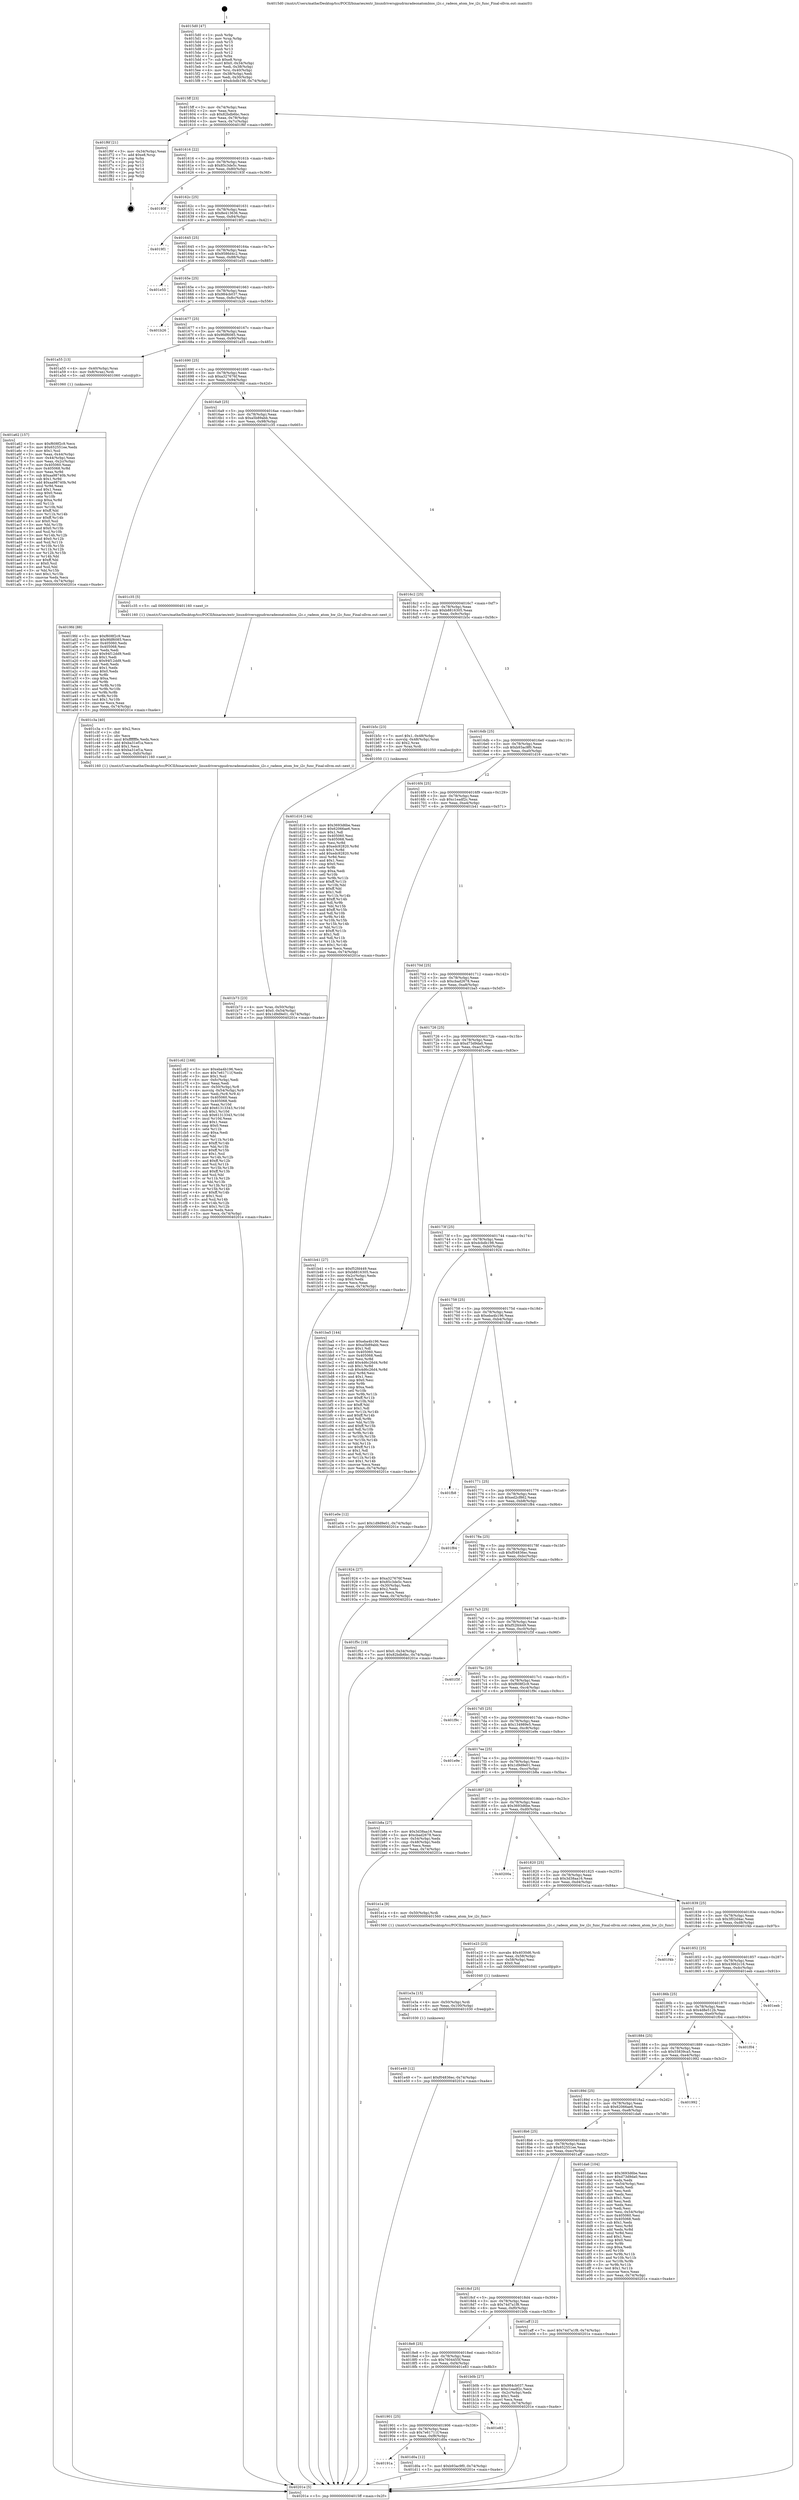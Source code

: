 digraph "0x4015d0" {
  label = "0x4015d0 (/mnt/c/Users/mathe/Desktop/tcc/POCII/binaries/extr_linuxdriversgpudrmradeonatombios_i2c.c_radeon_atom_hw_i2c_func_Final-ollvm.out::main(0))"
  labelloc = "t"
  node[shape=record]

  Entry [label="",width=0.3,height=0.3,shape=circle,fillcolor=black,style=filled]
  "0x4015ff" [label="{
     0x4015ff [23]\l
     | [instrs]\l
     &nbsp;&nbsp;0x4015ff \<+3\>: mov -0x74(%rbp),%eax\l
     &nbsp;&nbsp;0x401602 \<+2\>: mov %eax,%ecx\l
     &nbsp;&nbsp;0x401604 \<+6\>: sub $0x82bdb6bc,%ecx\l
     &nbsp;&nbsp;0x40160a \<+3\>: mov %eax,-0x78(%rbp)\l
     &nbsp;&nbsp;0x40160d \<+3\>: mov %ecx,-0x7c(%rbp)\l
     &nbsp;&nbsp;0x401610 \<+6\>: je 0000000000401f6f \<main+0x99f\>\l
  }"]
  "0x401f6f" [label="{
     0x401f6f [21]\l
     | [instrs]\l
     &nbsp;&nbsp;0x401f6f \<+3\>: mov -0x34(%rbp),%eax\l
     &nbsp;&nbsp;0x401f72 \<+7\>: add $0xe8,%rsp\l
     &nbsp;&nbsp;0x401f79 \<+1\>: pop %rbx\l
     &nbsp;&nbsp;0x401f7a \<+2\>: pop %r12\l
     &nbsp;&nbsp;0x401f7c \<+2\>: pop %r13\l
     &nbsp;&nbsp;0x401f7e \<+2\>: pop %r14\l
     &nbsp;&nbsp;0x401f80 \<+2\>: pop %r15\l
     &nbsp;&nbsp;0x401f82 \<+1\>: pop %rbp\l
     &nbsp;&nbsp;0x401f83 \<+1\>: ret\l
  }"]
  "0x401616" [label="{
     0x401616 [22]\l
     | [instrs]\l
     &nbsp;&nbsp;0x401616 \<+5\>: jmp 000000000040161b \<main+0x4b\>\l
     &nbsp;&nbsp;0x40161b \<+3\>: mov -0x78(%rbp),%eax\l
     &nbsp;&nbsp;0x40161e \<+5\>: sub $0x85c3de5c,%eax\l
     &nbsp;&nbsp;0x401623 \<+3\>: mov %eax,-0x80(%rbp)\l
     &nbsp;&nbsp;0x401626 \<+6\>: je 000000000040193f \<main+0x36f\>\l
  }"]
  Exit [label="",width=0.3,height=0.3,shape=circle,fillcolor=black,style=filled,peripheries=2]
  "0x40193f" [label="{
     0x40193f\l
  }", style=dashed]
  "0x40162c" [label="{
     0x40162c [25]\l
     | [instrs]\l
     &nbsp;&nbsp;0x40162c \<+5\>: jmp 0000000000401631 \<main+0x61\>\l
     &nbsp;&nbsp;0x401631 \<+3\>: mov -0x78(%rbp),%eax\l
     &nbsp;&nbsp;0x401634 \<+5\>: sub $0x8e413636,%eax\l
     &nbsp;&nbsp;0x401639 \<+6\>: mov %eax,-0x84(%rbp)\l
     &nbsp;&nbsp;0x40163f \<+6\>: je 00000000004019f1 \<main+0x421\>\l
  }"]
  "0x401e49" [label="{
     0x401e49 [12]\l
     | [instrs]\l
     &nbsp;&nbsp;0x401e49 \<+7\>: movl $0xf04836ec,-0x74(%rbp)\l
     &nbsp;&nbsp;0x401e50 \<+5\>: jmp 000000000040201e \<main+0xa4e\>\l
  }"]
  "0x4019f1" [label="{
     0x4019f1\l
  }", style=dashed]
  "0x401645" [label="{
     0x401645 [25]\l
     | [instrs]\l
     &nbsp;&nbsp;0x401645 \<+5\>: jmp 000000000040164a \<main+0x7a\>\l
     &nbsp;&nbsp;0x40164a \<+3\>: mov -0x78(%rbp),%eax\l
     &nbsp;&nbsp;0x40164d \<+5\>: sub $0x9586d4c2,%eax\l
     &nbsp;&nbsp;0x401652 \<+6\>: mov %eax,-0x88(%rbp)\l
     &nbsp;&nbsp;0x401658 \<+6\>: je 0000000000401e55 \<main+0x885\>\l
  }"]
  "0x401e3a" [label="{
     0x401e3a [15]\l
     | [instrs]\l
     &nbsp;&nbsp;0x401e3a \<+4\>: mov -0x50(%rbp),%rdi\l
     &nbsp;&nbsp;0x401e3e \<+6\>: mov %eax,-0x100(%rbp)\l
     &nbsp;&nbsp;0x401e44 \<+5\>: call 0000000000401030 \<free@plt\>\l
     | [calls]\l
     &nbsp;&nbsp;0x401030 \{1\} (unknown)\l
  }"]
  "0x401e55" [label="{
     0x401e55\l
  }", style=dashed]
  "0x40165e" [label="{
     0x40165e [25]\l
     | [instrs]\l
     &nbsp;&nbsp;0x40165e \<+5\>: jmp 0000000000401663 \<main+0x93\>\l
     &nbsp;&nbsp;0x401663 \<+3\>: mov -0x78(%rbp),%eax\l
     &nbsp;&nbsp;0x401666 \<+5\>: sub $0x984cb037,%eax\l
     &nbsp;&nbsp;0x40166b \<+6\>: mov %eax,-0x8c(%rbp)\l
     &nbsp;&nbsp;0x401671 \<+6\>: je 0000000000401b26 \<main+0x556\>\l
  }"]
  "0x401e23" [label="{
     0x401e23 [23]\l
     | [instrs]\l
     &nbsp;&nbsp;0x401e23 \<+10\>: movabs $0x4030d6,%rdi\l
     &nbsp;&nbsp;0x401e2d \<+3\>: mov %eax,-0x58(%rbp)\l
     &nbsp;&nbsp;0x401e30 \<+3\>: mov -0x58(%rbp),%esi\l
     &nbsp;&nbsp;0x401e33 \<+2\>: mov $0x0,%al\l
     &nbsp;&nbsp;0x401e35 \<+5\>: call 0000000000401040 \<printf@plt\>\l
     | [calls]\l
     &nbsp;&nbsp;0x401040 \{1\} (unknown)\l
  }"]
  "0x401b26" [label="{
     0x401b26\l
  }", style=dashed]
  "0x401677" [label="{
     0x401677 [25]\l
     | [instrs]\l
     &nbsp;&nbsp;0x401677 \<+5\>: jmp 000000000040167c \<main+0xac\>\l
     &nbsp;&nbsp;0x40167c \<+3\>: mov -0x78(%rbp),%eax\l
     &nbsp;&nbsp;0x40167f \<+5\>: sub $0x9fdf6085,%eax\l
     &nbsp;&nbsp;0x401684 \<+6\>: mov %eax,-0x90(%rbp)\l
     &nbsp;&nbsp;0x40168a \<+6\>: je 0000000000401a55 \<main+0x485\>\l
  }"]
  "0x40191a" [label="{
     0x40191a\l
  }", style=dashed]
  "0x401a55" [label="{
     0x401a55 [13]\l
     | [instrs]\l
     &nbsp;&nbsp;0x401a55 \<+4\>: mov -0x40(%rbp),%rax\l
     &nbsp;&nbsp;0x401a59 \<+4\>: mov 0x8(%rax),%rdi\l
     &nbsp;&nbsp;0x401a5d \<+5\>: call 0000000000401060 \<atoi@plt\>\l
     | [calls]\l
     &nbsp;&nbsp;0x401060 \{1\} (unknown)\l
  }"]
  "0x401690" [label="{
     0x401690 [25]\l
     | [instrs]\l
     &nbsp;&nbsp;0x401690 \<+5\>: jmp 0000000000401695 \<main+0xc5\>\l
     &nbsp;&nbsp;0x401695 \<+3\>: mov -0x78(%rbp),%eax\l
     &nbsp;&nbsp;0x401698 \<+5\>: sub $0xa327676f,%eax\l
     &nbsp;&nbsp;0x40169d \<+6\>: mov %eax,-0x94(%rbp)\l
     &nbsp;&nbsp;0x4016a3 \<+6\>: je 00000000004019fd \<main+0x42d\>\l
  }"]
  "0x401d0a" [label="{
     0x401d0a [12]\l
     | [instrs]\l
     &nbsp;&nbsp;0x401d0a \<+7\>: movl $0xb93ac9f0,-0x74(%rbp)\l
     &nbsp;&nbsp;0x401d11 \<+5\>: jmp 000000000040201e \<main+0xa4e\>\l
  }"]
  "0x4019fd" [label="{
     0x4019fd [88]\l
     | [instrs]\l
     &nbsp;&nbsp;0x4019fd \<+5\>: mov $0xf608f2c9,%eax\l
     &nbsp;&nbsp;0x401a02 \<+5\>: mov $0x9fdf6085,%ecx\l
     &nbsp;&nbsp;0x401a07 \<+7\>: mov 0x405060,%edx\l
     &nbsp;&nbsp;0x401a0e \<+7\>: mov 0x405068,%esi\l
     &nbsp;&nbsp;0x401a15 \<+2\>: mov %edx,%edi\l
     &nbsp;&nbsp;0x401a17 \<+6\>: add $0x94f12dd9,%edi\l
     &nbsp;&nbsp;0x401a1d \<+3\>: sub $0x1,%edi\l
     &nbsp;&nbsp;0x401a20 \<+6\>: sub $0x94f12dd9,%edi\l
     &nbsp;&nbsp;0x401a26 \<+3\>: imul %edi,%edx\l
     &nbsp;&nbsp;0x401a29 \<+3\>: and $0x1,%edx\l
     &nbsp;&nbsp;0x401a2c \<+3\>: cmp $0x0,%edx\l
     &nbsp;&nbsp;0x401a2f \<+4\>: sete %r8b\l
     &nbsp;&nbsp;0x401a33 \<+3\>: cmp $0xa,%esi\l
     &nbsp;&nbsp;0x401a36 \<+4\>: setl %r9b\l
     &nbsp;&nbsp;0x401a3a \<+3\>: mov %r8b,%r10b\l
     &nbsp;&nbsp;0x401a3d \<+3\>: and %r9b,%r10b\l
     &nbsp;&nbsp;0x401a40 \<+3\>: xor %r9b,%r8b\l
     &nbsp;&nbsp;0x401a43 \<+3\>: or %r8b,%r10b\l
     &nbsp;&nbsp;0x401a46 \<+4\>: test $0x1,%r10b\l
     &nbsp;&nbsp;0x401a4a \<+3\>: cmovne %ecx,%eax\l
     &nbsp;&nbsp;0x401a4d \<+3\>: mov %eax,-0x74(%rbp)\l
     &nbsp;&nbsp;0x401a50 \<+5\>: jmp 000000000040201e \<main+0xa4e\>\l
  }"]
  "0x4016a9" [label="{
     0x4016a9 [25]\l
     | [instrs]\l
     &nbsp;&nbsp;0x4016a9 \<+5\>: jmp 00000000004016ae \<main+0xde\>\l
     &nbsp;&nbsp;0x4016ae \<+3\>: mov -0x78(%rbp),%eax\l
     &nbsp;&nbsp;0x4016b1 \<+5\>: sub $0xa5b89abb,%eax\l
     &nbsp;&nbsp;0x4016b6 \<+6\>: mov %eax,-0x98(%rbp)\l
     &nbsp;&nbsp;0x4016bc \<+6\>: je 0000000000401c35 \<main+0x665\>\l
  }"]
  "0x401901" [label="{
     0x401901 [25]\l
     | [instrs]\l
     &nbsp;&nbsp;0x401901 \<+5\>: jmp 0000000000401906 \<main+0x336\>\l
     &nbsp;&nbsp;0x401906 \<+3\>: mov -0x78(%rbp),%eax\l
     &nbsp;&nbsp;0x401909 \<+5\>: sub $0x7e61711f,%eax\l
     &nbsp;&nbsp;0x40190e \<+6\>: mov %eax,-0xf8(%rbp)\l
     &nbsp;&nbsp;0x401914 \<+6\>: je 0000000000401d0a \<main+0x73a\>\l
  }"]
  "0x401c35" [label="{
     0x401c35 [5]\l
     | [instrs]\l
     &nbsp;&nbsp;0x401c35 \<+5\>: call 0000000000401160 \<next_i\>\l
     | [calls]\l
     &nbsp;&nbsp;0x401160 \{1\} (/mnt/c/Users/mathe/Desktop/tcc/POCII/binaries/extr_linuxdriversgpudrmradeonatombios_i2c.c_radeon_atom_hw_i2c_func_Final-ollvm.out::next_i)\l
  }"]
  "0x4016c2" [label="{
     0x4016c2 [25]\l
     | [instrs]\l
     &nbsp;&nbsp;0x4016c2 \<+5\>: jmp 00000000004016c7 \<main+0xf7\>\l
     &nbsp;&nbsp;0x4016c7 \<+3\>: mov -0x78(%rbp),%eax\l
     &nbsp;&nbsp;0x4016ca \<+5\>: sub $0xb8816305,%eax\l
     &nbsp;&nbsp;0x4016cf \<+6\>: mov %eax,-0x9c(%rbp)\l
     &nbsp;&nbsp;0x4016d5 \<+6\>: je 0000000000401b5c \<main+0x58c\>\l
  }"]
  "0x401e83" [label="{
     0x401e83\l
  }", style=dashed]
  "0x401b5c" [label="{
     0x401b5c [23]\l
     | [instrs]\l
     &nbsp;&nbsp;0x401b5c \<+7\>: movl $0x1,-0x48(%rbp)\l
     &nbsp;&nbsp;0x401b63 \<+4\>: movslq -0x48(%rbp),%rax\l
     &nbsp;&nbsp;0x401b67 \<+4\>: shl $0x2,%rax\l
     &nbsp;&nbsp;0x401b6b \<+3\>: mov %rax,%rdi\l
     &nbsp;&nbsp;0x401b6e \<+5\>: call 0000000000401050 \<malloc@plt\>\l
     | [calls]\l
     &nbsp;&nbsp;0x401050 \{1\} (unknown)\l
  }"]
  "0x4016db" [label="{
     0x4016db [25]\l
     | [instrs]\l
     &nbsp;&nbsp;0x4016db \<+5\>: jmp 00000000004016e0 \<main+0x110\>\l
     &nbsp;&nbsp;0x4016e0 \<+3\>: mov -0x78(%rbp),%eax\l
     &nbsp;&nbsp;0x4016e3 \<+5\>: sub $0xb93ac9f0,%eax\l
     &nbsp;&nbsp;0x4016e8 \<+6\>: mov %eax,-0xa0(%rbp)\l
     &nbsp;&nbsp;0x4016ee \<+6\>: je 0000000000401d16 \<main+0x746\>\l
  }"]
  "0x401c62" [label="{
     0x401c62 [168]\l
     | [instrs]\l
     &nbsp;&nbsp;0x401c62 \<+5\>: mov $0xeba4b196,%ecx\l
     &nbsp;&nbsp;0x401c67 \<+5\>: mov $0x7e61711f,%edx\l
     &nbsp;&nbsp;0x401c6c \<+3\>: mov $0x1,%sil\l
     &nbsp;&nbsp;0x401c6f \<+6\>: mov -0xfc(%rbp),%edi\l
     &nbsp;&nbsp;0x401c75 \<+3\>: imul %eax,%edi\l
     &nbsp;&nbsp;0x401c78 \<+4\>: mov -0x50(%rbp),%r8\l
     &nbsp;&nbsp;0x401c7c \<+4\>: movslq -0x54(%rbp),%r9\l
     &nbsp;&nbsp;0x401c80 \<+4\>: mov %edi,(%r8,%r9,4)\l
     &nbsp;&nbsp;0x401c84 \<+7\>: mov 0x405060,%eax\l
     &nbsp;&nbsp;0x401c8b \<+7\>: mov 0x405068,%edi\l
     &nbsp;&nbsp;0x401c92 \<+3\>: mov %eax,%r10d\l
     &nbsp;&nbsp;0x401c95 \<+7\>: add $0x61313343,%r10d\l
     &nbsp;&nbsp;0x401c9c \<+4\>: sub $0x1,%r10d\l
     &nbsp;&nbsp;0x401ca0 \<+7\>: sub $0x61313343,%r10d\l
     &nbsp;&nbsp;0x401ca7 \<+4\>: imul %r10d,%eax\l
     &nbsp;&nbsp;0x401cab \<+3\>: and $0x1,%eax\l
     &nbsp;&nbsp;0x401cae \<+3\>: cmp $0x0,%eax\l
     &nbsp;&nbsp;0x401cb1 \<+4\>: sete %r11b\l
     &nbsp;&nbsp;0x401cb5 \<+3\>: cmp $0xa,%edi\l
     &nbsp;&nbsp;0x401cb8 \<+3\>: setl %bl\l
     &nbsp;&nbsp;0x401cbb \<+3\>: mov %r11b,%r14b\l
     &nbsp;&nbsp;0x401cbe \<+4\>: xor $0xff,%r14b\l
     &nbsp;&nbsp;0x401cc2 \<+3\>: mov %bl,%r15b\l
     &nbsp;&nbsp;0x401cc5 \<+4\>: xor $0xff,%r15b\l
     &nbsp;&nbsp;0x401cc9 \<+4\>: xor $0x1,%sil\l
     &nbsp;&nbsp;0x401ccd \<+3\>: mov %r14b,%r12b\l
     &nbsp;&nbsp;0x401cd0 \<+4\>: and $0xff,%r12b\l
     &nbsp;&nbsp;0x401cd4 \<+3\>: and %sil,%r11b\l
     &nbsp;&nbsp;0x401cd7 \<+3\>: mov %r15b,%r13b\l
     &nbsp;&nbsp;0x401cda \<+4\>: and $0xff,%r13b\l
     &nbsp;&nbsp;0x401cde \<+3\>: and %sil,%bl\l
     &nbsp;&nbsp;0x401ce1 \<+3\>: or %r11b,%r12b\l
     &nbsp;&nbsp;0x401ce4 \<+3\>: or %bl,%r13b\l
     &nbsp;&nbsp;0x401ce7 \<+3\>: xor %r13b,%r12b\l
     &nbsp;&nbsp;0x401cea \<+3\>: or %r15b,%r14b\l
     &nbsp;&nbsp;0x401ced \<+4\>: xor $0xff,%r14b\l
     &nbsp;&nbsp;0x401cf1 \<+4\>: or $0x1,%sil\l
     &nbsp;&nbsp;0x401cf5 \<+3\>: and %sil,%r14b\l
     &nbsp;&nbsp;0x401cf8 \<+3\>: or %r14b,%r12b\l
     &nbsp;&nbsp;0x401cfb \<+4\>: test $0x1,%r12b\l
     &nbsp;&nbsp;0x401cff \<+3\>: cmovne %edx,%ecx\l
     &nbsp;&nbsp;0x401d02 \<+3\>: mov %ecx,-0x74(%rbp)\l
     &nbsp;&nbsp;0x401d05 \<+5\>: jmp 000000000040201e \<main+0xa4e\>\l
  }"]
  "0x401d16" [label="{
     0x401d16 [144]\l
     | [instrs]\l
     &nbsp;&nbsp;0x401d16 \<+5\>: mov $0x3693d6be,%eax\l
     &nbsp;&nbsp;0x401d1b \<+5\>: mov $0x62066ae6,%ecx\l
     &nbsp;&nbsp;0x401d20 \<+2\>: mov $0x1,%dl\l
     &nbsp;&nbsp;0x401d22 \<+7\>: mov 0x405060,%esi\l
     &nbsp;&nbsp;0x401d29 \<+7\>: mov 0x405068,%edi\l
     &nbsp;&nbsp;0x401d30 \<+3\>: mov %esi,%r8d\l
     &nbsp;&nbsp;0x401d33 \<+7\>: sub $0xedc92820,%r8d\l
     &nbsp;&nbsp;0x401d3a \<+4\>: sub $0x1,%r8d\l
     &nbsp;&nbsp;0x401d3e \<+7\>: add $0xedc92820,%r8d\l
     &nbsp;&nbsp;0x401d45 \<+4\>: imul %r8d,%esi\l
     &nbsp;&nbsp;0x401d49 \<+3\>: and $0x1,%esi\l
     &nbsp;&nbsp;0x401d4c \<+3\>: cmp $0x0,%esi\l
     &nbsp;&nbsp;0x401d4f \<+4\>: sete %r9b\l
     &nbsp;&nbsp;0x401d53 \<+3\>: cmp $0xa,%edi\l
     &nbsp;&nbsp;0x401d56 \<+4\>: setl %r10b\l
     &nbsp;&nbsp;0x401d5a \<+3\>: mov %r9b,%r11b\l
     &nbsp;&nbsp;0x401d5d \<+4\>: xor $0xff,%r11b\l
     &nbsp;&nbsp;0x401d61 \<+3\>: mov %r10b,%bl\l
     &nbsp;&nbsp;0x401d64 \<+3\>: xor $0xff,%bl\l
     &nbsp;&nbsp;0x401d67 \<+3\>: xor $0x1,%dl\l
     &nbsp;&nbsp;0x401d6a \<+3\>: mov %r11b,%r14b\l
     &nbsp;&nbsp;0x401d6d \<+4\>: and $0xff,%r14b\l
     &nbsp;&nbsp;0x401d71 \<+3\>: and %dl,%r9b\l
     &nbsp;&nbsp;0x401d74 \<+3\>: mov %bl,%r15b\l
     &nbsp;&nbsp;0x401d77 \<+4\>: and $0xff,%r15b\l
     &nbsp;&nbsp;0x401d7b \<+3\>: and %dl,%r10b\l
     &nbsp;&nbsp;0x401d7e \<+3\>: or %r9b,%r14b\l
     &nbsp;&nbsp;0x401d81 \<+3\>: or %r10b,%r15b\l
     &nbsp;&nbsp;0x401d84 \<+3\>: xor %r15b,%r14b\l
     &nbsp;&nbsp;0x401d87 \<+3\>: or %bl,%r11b\l
     &nbsp;&nbsp;0x401d8a \<+4\>: xor $0xff,%r11b\l
     &nbsp;&nbsp;0x401d8e \<+3\>: or $0x1,%dl\l
     &nbsp;&nbsp;0x401d91 \<+3\>: and %dl,%r11b\l
     &nbsp;&nbsp;0x401d94 \<+3\>: or %r11b,%r14b\l
     &nbsp;&nbsp;0x401d97 \<+4\>: test $0x1,%r14b\l
     &nbsp;&nbsp;0x401d9b \<+3\>: cmovne %ecx,%eax\l
     &nbsp;&nbsp;0x401d9e \<+3\>: mov %eax,-0x74(%rbp)\l
     &nbsp;&nbsp;0x401da1 \<+5\>: jmp 000000000040201e \<main+0xa4e\>\l
  }"]
  "0x4016f4" [label="{
     0x4016f4 [25]\l
     | [instrs]\l
     &nbsp;&nbsp;0x4016f4 \<+5\>: jmp 00000000004016f9 \<main+0x129\>\l
     &nbsp;&nbsp;0x4016f9 \<+3\>: mov -0x78(%rbp),%eax\l
     &nbsp;&nbsp;0x4016fc \<+5\>: sub $0xc1eadf2c,%eax\l
     &nbsp;&nbsp;0x401701 \<+6\>: mov %eax,-0xa4(%rbp)\l
     &nbsp;&nbsp;0x401707 \<+6\>: je 0000000000401b41 \<main+0x571\>\l
  }"]
  "0x401c3a" [label="{
     0x401c3a [40]\l
     | [instrs]\l
     &nbsp;&nbsp;0x401c3a \<+5\>: mov $0x2,%ecx\l
     &nbsp;&nbsp;0x401c3f \<+1\>: cltd\l
     &nbsp;&nbsp;0x401c40 \<+2\>: idiv %ecx\l
     &nbsp;&nbsp;0x401c42 \<+6\>: imul $0xfffffffe,%edx,%ecx\l
     &nbsp;&nbsp;0x401c48 \<+6\>: add $0xba31ef1a,%ecx\l
     &nbsp;&nbsp;0x401c4e \<+3\>: add $0x1,%ecx\l
     &nbsp;&nbsp;0x401c51 \<+6\>: sub $0xba31ef1a,%ecx\l
     &nbsp;&nbsp;0x401c57 \<+6\>: mov %ecx,-0xfc(%rbp)\l
     &nbsp;&nbsp;0x401c5d \<+5\>: call 0000000000401160 \<next_i\>\l
     | [calls]\l
     &nbsp;&nbsp;0x401160 \{1\} (/mnt/c/Users/mathe/Desktop/tcc/POCII/binaries/extr_linuxdriversgpudrmradeonatombios_i2c.c_radeon_atom_hw_i2c_func_Final-ollvm.out::next_i)\l
  }"]
  "0x401b41" [label="{
     0x401b41 [27]\l
     | [instrs]\l
     &nbsp;&nbsp;0x401b41 \<+5\>: mov $0xf52fd449,%eax\l
     &nbsp;&nbsp;0x401b46 \<+5\>: mov $0xb8816305,%ecx\l
     &nbsp;&nbsp;0x401b4b \<+3\>: mov -0x2c(%rbp),%edx\l
     &nbsp;&nbsp;0x401b4e \<+3\>: cmp $0x0,%edx\l
     &nbsp;&nbsp;0x401b51 \<+3\>: cmove %ecx,%eax\l
     &nbsp;&nbsp;0x401b54 \<+3\>: mov %eax,-0x74(%rbp)\l
     &nbsp;&nbsp;0x401b57 \<+5\>: jmp 000000000040201e \<main+0xa4e\>\l
  }"]
  "0x40170d" [label="{
     0x40170d [25]\l
     | [instrs]\l
     &nbsp;&nbsp;0x40170d \<+5\>: jmp 0000000000401712 \<main+0x142\>\l
     &nbsp;&nbsp;0x401712 \<+3\>: mov -0x78(%rbp),%eax\l
     &nbsp;&nbsp;0x401715 \<+5\>: sub $0xcbad2678,%eax\l
     &nbsp;&nbsp;0x40171a \<+6\>: mov %eax,-0xa8(%rbp)\l
     &nbsp;&nbsp;0x401720 \<+6\>: je 0000000000401ba5 \<main+0x5d5\>\l
  }"]
  "0x401b73" [label="{
     0x401b73 [23]\l
     | [instrs]\l
     &nbsp;&nbsp;0x401b73 \<+4\>: mov %rax,-0x50(%rbp)\l
     &nbsp;&nbsp;0x401b77 \<+7\>: movl $0x0,-0x54(%rbp)\l
     &nbsp;&nbsp;0x401b7e \<+7\>: movl $0x1d9d9e01,-0x74(%rbp)\l
     &nbsp;&nbsp;0x401b85 \<+5\>: jmp 000000000040201e \<main+0xa4e\>\l
  }"]
  "0x401ba5" [label="{
     0x401ba5 [144]\l
     | [instrs]\l
     &nbsp;&nbsp;0x401ba5 \<+5\>: mov $0xeba4b196,%eax\l
     &nbsp;&nbsp;0x401baa \<+5\>: mov $0xa5b89abb,%ecx\l
     &nbsp;&nbsp;0x401baf \<+2\>: mov $0x1,%dl\l
     &nbsp;&nbsp;0x401bb1 \<+7\>: mov 0x405060,%esi\l
     &nbsp;&nbsp;0x401bb8 \<+7\>: mov 0x405068,%edi\l
     &nbsp;&nbsp;0x401bbf \<+3\>: mov %esi,%r8d\l
     &nbsp;&nbsp;0x401bc2 \<+7\>: add $0x4d6c26d4,%r8d\l
     &nbsp;&nbsp;0x401bc9 \<+4\>: sub $0x1,%r8d\l
     &nbsp;&nbsp;0x401bcd \<+7\>: sub $0x4d6c26d4,%r8d\l
     &nbsp;&nbsp;0x401bd4 \<+4\>: imul %r8d,%esi\l
     &nbsp;&nbsp;0x401bd8 \<+3\>: and $0x1,%esi\l
     &nbsp;&nbsp;0x401bdb \<+3\>: cmp $0x0,%esi\l
     &nbsp;&nbsp;0x401bde \<+4\>: sete %r9b\l
     &nbsp;&nbsp;0x401be2 \<+3\>: cmp $0xa,%edi\l
     &nbsp;&nbsp;0x401be5 \<+4\>: setl %r10b\l
     &nbsp;&nbsp;0x401be9 \<+3\>: mov %r9b,%r11b\l
     &nbsp;&nbsp;0x401bec \<+4\>: xor $0xff,%r11b\l
     &nbsp;&nbsp;0x401bf0 \<+3\>: mov %r10b,%bl\l
     &nbsp;&nbsp;0x401bf3 \<+3\>: xor $0xff,%bl\l
     &nbsp;&nbsp;0x401bf6 \<+3\>: xor $0x1,%dl\l
     &nbsp;&nbsp;0x401bf9 \<+3\>: mov %r11b,%r14b\l
     &nbsp;&nbsp;0x401bfc \<+4\>: and $0xff,%r14b\l
     &nbsp;&nbsp;0x401c00 \<+3\>: and %dl,%r9b\l
     &nbsp;&nbsp;0x401c03 \<+3\>: mov %bl,%r15b\l
     &nbsp;&nbsp;0x401c06 \<+4\>: and $0xff,%r15b\l
     &nbsp;&nbsp;0x401c0a \<+3\>: and %dl,%r10b\l
     &nbsp;&nbsp;0x401c0d \<+3\>: or %r9b,%r14b\l
     &nbsp;&nbsp;0x401c10 \<+3\>: or %r10b,%r15b\l
     &nbsp;&nbsp;0x401c13 \<+3\>: xor %r15b,%r14b\l
     &nbsp;&nbsp;0x401c16 \<+3\>: or %bl,%r11b\l
     &nbsp;&nbsp;0x401c19 \<+4\>: xor $0xff,%r11b\l
     &nbsp;&nbsp;0x401c1d \<+3\>: or $0x1,%dl\l
     &nbsp;&nbsp;0x401c20 \<+3\>: and %dl,%r11b\l
     &nbsp;&nbsp;0x401c23 \<+3\>: or %r11b,%r14b\l
     &nbsp;&nbsp;0x401c26 \<+4\>: test $0x1,%r14b\l
     &nbsp;&nbsp;0x401c2a \<+3\>: cmovne %ecx,%eax\l
     &nbsp;&nbsp;0x401c2d \<+3\>: mov %eax,-0x74(%rbp)\l
     &nbsp;&nbsp;0x401c30 \<+5\>: jmp 000000000040201e \<main+0xa4e\>\l
  }"]
  "0x401726" [label="{
     0x401726 [25]\l
     | [instrs]\l
     &nbsp;&nbsp;0x401726 \<+5\>: jmp 000000000040172b \<main+0x15b\>\l
     &nbsp;&nbsp;0x40172b \<+3\>: mov -0x78(%rbp),%eax\l
     &nbsp;&nbsp;0x40172e \<+5\>: sub $0xd73d9da0,%eax\l
     &nbsp;&nbsp;0x401733 \<+6\>: mov %eax,-0xac(%rbp)\l
     &nbsp;&nbsp;0x401739 \<+6\>: je 0000000000401e0e \<main+0x83e\>\l
  }"]
  "0x4018e8" [label="{
     0x4018e8 [25]\l
     | [instrs]\l
     &nbsp;&nbsp;0x4018e8 \<+5\>: jmp 00000000004018ed \<main+0x31d\>\l
     &nbsp;&nbsp;0x4018ed \<+3\>: mov -0x78(%rbp),%eax\l
     &nbsp;&nbsp;0x4018f0 \<+5\>: sub $0x7604455f,%eax\l
     &nbsp;&nbsp;0x4018f5 \<+6\>: mov %eax,-0xf4(%rbp)\l
     &nbsp;&nbsp;0x4018fb \<+6\>: je 0000000000401e83 \<main+0x8b3\>\l
  }"]
  "0x401e0e" [label="{
     0x401e0e [12]\l
     | [instrs]\l
     &nbsp;&nbsp;0x401e0e \<+7\>: movl $0x1d9d9e01,-0x74(%rbp)\l
     &nbsp;&nbsp;0x401e15 \<+5\>: jmp 000000000040201e \<main+0xa4e\>\l
  }"]
  "0x40173f" [label="{
     0x40173f [25]\l
     | [instrs]\l
     &nbsp;&nbsp;0x40173f \<+5\>: jmp 0000000000401744 \<main+0x174\>\l
     &nbsp;&nbsp;0x401744 \<+3\>: mov -0x78(%rbp),%eax\l
     &nbsp;&nbsp;0x401747 \<+5\>: sub $0xdcbdb198,%eax\l
     &nbsp;&nbsp;0x40174c \<+6\>: mov %eax,-0xb0(%rbp)\l
     &nbsp;&nbsp;0x401752 \<+6\>: je 0000000000401924 \<main+0x354\>\l
  }"]
  "0x401b0b" [label="{
     0x401b0b [27]\l
     | [instrs]\l
     &nbsp;&nbsp;0x401b0b \<+5\>: mov $0x984cb037,%eax\l
     &nbsp;&nbsp;0x401b10 \<+5\>: mov $0xc1eadf2c,%ecx\l
     &nbsp;&nbsp;0x401b15 \<+3\>: mov -0x2c(%rbp),%edx\l
     &nbsp;&nbsp;0x401b18 \<+3\>: cmp $0x1,%edx\l
     &nbsp;&nbsp;0x401b1b \<+3\>: cmovl %ecx,%eax\l
     &nbsp;&nbsp;0x401b1e \<+3\>: mov %eax,-0x74(%rbp)\l
     &nbsp;&nbsp;0x401b21 \<+5\>: jmp 000000000040201e \<main+0xa4e\>\l
  }"]
  "0x401924" [label="{
     0x401924 [27]\l
     | [instrs]\l
     &nbsp;&nbsp;0x401924 \<+5\>: mov $0xa327676f,%eax\l
     &nbsp;&nbsp;0x401929 \<+5\>: mov $0x85c3de5c,%ecx\l
     &nbsp;&nbsp;0x40192e \<+3\>: mov -0x30(%rbp),%edx\l
     &nbsp;&nbsp;0x401931 \<+3\>: cmp $0x2,%edx\l
     &nbsp;&nbsp;0x401934 \<+3\>: cmovne %ecx,%eax\l
     &nbsp;&nbsp;0x401937 \<+3\>: mov %eax,-0x74(%rbp)\l
     &nbsp;&nbsp;0x40193a \<+5\>: jmp 000000000040201e \<main+0xa4e\>\l
  }"]
  "0x401758" [label="{
     0x401758 [25]\l
     | [instrs]\l
     &nbsp;&nbsp;0x401758 \<+5\>: jmp 000000000040175d \<main+0x18d\>\l
     &nbsp;&nbsp;0x40175d \<+3\>: mov -0x78(%rbp),%eax\l
     &nbsp;&nbsp;0x401760 \<+5\>: sub $0xeba4b196,%eax\l
     &nbsp;&nbsp;0x401765 \<+6\>: mov %eax,-0xb4(%rbp)\l
     &nbsp;&nbsp;0x40176b \<+6\>: je 0000000000401fb8 \<main+0x9e8\>\l
  }"]
  "0x40201e" [label="{
     0x40201e [5]\l
     | [instrs]\l
     &nbsp;&nbsp;0x40201e \<+5\>: jmp 00000000004015ff \<main+0x2f\>\l
  }"]
  "0x4015d0" [label="{
     0x4015d0 [47]\l
     | [instrs]\l
     &nbsp;&nbsp;0x4015d0 \<+1\>: push %rbp\l
     &nbsp;&nbsp;0x4015d1 \<+3\>: mov %rsp,%rbp\l
     &nbsp;&nbsp;0x4015d4 \<+2\>: push %r15\l
     &nbsp;&nbsp;0x4015d6 \<+2\>: push %r14\l
     &nbsp;&nbsp;0x4015d8 \<+2\>: push %r13\l
     &nbsp;&nbsp;0x4015da \<+2\>: push %r12\l
     &nbsp;&nbsp;0x4015dc \<+1\>: push %rbx\l
     &nbsp;&nbsp;0x4015dd \<+7\>: sub $0xe8,%rsp\l
     &nbsp;&nbsp;0x4015e4 \<+7\>: movl $0x0,-0x34(%rbp)\l
     &nbsp;&nbsp;0x4015eb \<+3\>: mov %edi,-0x38(%rbp)\l
     &nbsp;&nbsp;0x4015ee \<+4\>: mov %rsi,-0x40(%rbp)\l
     &nbsp;&nbsp;0x4015f2 \<+3\>: mov -0x38(%rbp),%edi\l
     &nbsp;&nbsp;0x4015f5 \<+3\>: mov %edi,-0x30(%rbp)\l
     &nbsp;&nbsp;0x4015f8 \<+7\>: movl $0xdcbdb198,-0x74(%rbp)\l
  }"]
  "0x401a62" [label="{
     0x401a62 [157]\l
     | [instrs]\l
     &nbsp;&nbsp;0x401a62 \<+5\>: mov $0xf608f2c9,%ecx\l
     &nbsp;&nbsp;0x401a67 \<+5\>: mov $0x652551ee,%edx\l
     &nbsp;&nbsp;0x401a6c \<+3\>: mov $0x1,%sil\l
     &nbsp;&nbsp;0x401a6f \<+3\>: mov %eax,-0x44(%rbp)\l
     &nbsp;&nbsp;0x401a72 \<+3\>: mov -0x44(%rbp),%eax\l
     &nbsp;&nbsp;0x401a75 \<+3\>: mov %eax,-0x2c(%rbp)\l
     &nbsp;&nbsp;0x401a78 \<+7\>: mov 0x405060,%eax\l
     &nbsp;&nbsp;0x401a7f \<+8\>: mov 0x405068,%r8d\l
     &nbsp;&nbsp;0x401a87 \<+3\>: mov %eax,%r9d\l
     &nbsp;&nbsp;0x401a8a \<+7\>: sub $0xaa98740b,%r9d\l
     &nbsp;&nbsp;0x401a91 \<+4\>: sub $0x1,%r9d\l
     &nbsp;&nbsp;0x401a95 \<+7\>: add $0xaa98740b,%r9d\l
     &nbsp;&nbsp;0x401a9c \<+4\>: imul %r9d,%eax\l
     &nbsp;&nbsp;0x401aa0 \<+3\>: and $0x1,%eax\l
     &nbsp;&nbsp;0x401aa3 \<+3\>: cmp $0x0,%eax\l
     &nbsp;&nbsp;0x401aa6 \<+4\>: sete %r10b\l
     &nbsp;&nbsp;0x401aaa \<+4\>: cmp $0xa,%r8d\l
     &nbsp;&nbsp;0x401aae \<+4\>: setl %r11b\l
     &nbsp;&nbsp;0x401ab2 \<+3\>: mov %r10b,%bl\l
     &nbsp;&nbsp;0x401ab5 \<+3\>: xor $0xff,%bl\l
     &nbsp;&nbsp;0x401ab8 \<+3\>: mov %r11b,%r14b\l
     &nbsp;&nbsp;0x401abb \<+4\>: xor $0xff,%r14b\l
     &nbsp;&nbsp;0x401abf \<+4\>: xor $0x0,%sil\l
     &nbsp;&nbsp;0x401ac3 \<+3\>: mov %bl,%r15b\l
     &nbsp;&nbsp;0x401ac6 \<+4\>: and $0x0,%r15b\l
     &nbsp;&nbsp;0x401aca \<+3\>: and %sil,%r10b\l
     &nbsp;&nbsp;0x401acd \<+3\>: mov %r14b,%r12b\l
     &nbsp;&nbsp;0x401ad0 \<+4\>: and $0x0,%r12b\l
     &nbsp;&nbsp;0x401ad4 \<+3\>: and %sil,%r11b\l
     &nbsp;&nbsp;0x401ad7 \<+3\>: or %r10b,%r15b\l
     &nbsp;&nbsp;0x401ada \<+3\>: or %r11b,%r12b\l
     &nbsp;&nbsp;0x401add \<+3\>: xor %r12b,%r15b\l
     &nbsp;&nbsp;0x401ae0 \<+3\>: or %r14b,%bl\l
     &nbsp;&nbsp;0x401ae3 \<+3\>: xor $0xff,%bl\l
     &nbsp;&nbsp;0x401ae6 \<+4\>: or $0x0,%sil\l
     &nbsp;&nbsp;0x401aea \<+3\>: and %sil,%bl\l
     &nbsp;&nbsp;0x401aed \<+3\>: or %bl,%r15b\l
     &nbsp;&nbsp;0x401af0 \<+4\>: test $0x1,%r15b\l
     &nbsp;&nbsp;0x401af4 \<+3\>: cmovne %edx,%ecx\l
     &nbsp;&nbsp;0x401af7 \<+3\>: mov %ecx,-0x74(%rbp)\l
     &nbsp;&nbsp;0x401afa \<+5\>: jmp 000000000040201e \<main+0xa4e\>\l
  }"]
  "0x4018cf" [label="{
     0x4018cf [25]\l
     | [instrs]\l
     &nbsp;&nbsp;0x4018cf \<+5\>: jmp 00000000004018d4 \<main+0x304\>\l
     &nbsp;&nbsp;0x4018d4 \<+3\>: mov -0x78(%rbp),%eax\l
     &nbsp;&nbsp;0x4018d7 \<+5\>: sub $0x74d7a1f8,%eax\l
     &nbsp;&nbsp;0x4018dc \<+6\>: mov %eax,-0xf0(%rbp)\l
     &nbsp;&nbsp;0x4018e2 \<+6\>: je 0000000000401b0b \<main+0x53b\>\l
  }"]
  "0x401fb8" [label="{
     0x401fb8\l
  }", style=dashed]
  "0x401771" [label="{
     0x401771 [25]\l
     | [instrs]\l
     &nbsp;&nbsp;0x401771 \<+5\>: jmp 0000000000401776 \<main+0x1a6\>\l
     &nbsp;&nbsp;0x401776 \<+3\>: mov -0x78(%rbp),%eax\l
     &nbsp;&nbsp;0x401779 \<+5\>: sub $0xed2cf862,%eax\l
     &nbsp;&nbsp;0x40177e \<+6\>: mov %eax,-0xb8(%rbp)\l
     &nbsp;&nbsp;0x401784 \<+6\>: je 0000000000401f84 \<main+0x9b4\>\l
  }"]
  "0x401aff" [label="{
     0x401aff [12]\l
     | [instrs]\l
     &nbsp;&nbsp;0x401aff \<+7\>: movl $0x74d7a1f8,-0x74(%rbp)\l
     &nbsp;&nbsp;0x401b06 \<+5\>: jmp 000000000040201e \<main+0xa4e\>\l
  }"]
  "0x401f84" [label="{
     0x401f84\l
  }", style=dashed]
  "0x40178a" [label="{
     0x40178a [25]\l
     | [instrs]\l
     &nbsp;&nbsp;0x40178a \<+5\>: jmp 000000000040178f \<main+0x1bf\>\l
     &nbsp;&nbsp;0x40178f \<+3\>: mov -0x78(%rbp),%eax\l
     &nbsp;&nbsp;0x401792 \<+5\>: sub $0xf04836ec,%eax\l
     &nbsp;&nbsp;0x401797 \<+6\>: mov %eax,-0xbc(%rbp)\l
     &nbsp;&nbsp;0x40179d \<+6\>: je 0000000000401f5c \<main+0x98c\>\l
  }"]
  "0x4018b6" [label="{
     0x4018b6 [25]\l
     | [instrs]\l
     &nbsp;&nbsp;0x4018b6 \<+5\>: jmp 00000000004018bb \<main+0x2eb\>\l
     &nbsp;&nbsp;0x4018bb \<+3\>: mov -0x78(%rbp),%eax\l
     &nbsp;&nbsp;0x4018be \<+5\>: sub $0x652551ee,%eax\l
     &nbsp;&nbsp;0x4018c3 \<+6\>: mov %eax,-0xec(%rbp)\l
     &nbsp;&nbsp;0x4018c9 \<+6\>: je 0000000000401aff \<main+0x52f\>\l
  }"]
  "0x401f5c" [label="{
     0x401f5c [19]\l
     | [instrs]\l
     &nbsp;&nbsp;0x401f5c \<+7\>: movl $0x0,-0x34(%rbp)\l
     &nbsp;&nbsp;0x401f63 \<+7\>: movl $0x82bdb6bc,-0x74(%rbp)\l
     &nbsp;&nbsp;0x401f6a \<+5\>: jmp 000000000040201e \<main+0xa4e\>\l
  }"]
  "0x4017a3" [label="{
     0x4017a3 [25]\l
     | [instrs]\l
     &nbsp;&nbsp;0x4017a3 \<+5\>: jmp 00000000004017a8 \<main+0x1d8\>\l
     &nbsp;&nbsp;0x4017a8 \<+3\>: mov -0x78(%rbp),%eax\l
     &nbsp;&nbsp;0x4017ab \<+5\>: sub $0xf52fd449,%eax\l
     &nbsp;&nbsp;0x4017b0 \<+6\>: mov %eax,-0xc0(%rbp)\l
     &nbsp;&nbsp;0x4017b6 \<+6\>: je 0000000000401f3f \<main+0x96f\>\l
  }"]
  "0x401da6" [label="{
     0x401da6 [104]\l
     | [instrs]\l
     &nbsp;&nbsp;0x401da6 \<+5\>: mov $0x3693d6be,%eax\l
     &nbsp;&nbsp;0x401dab \<+5\>: mov $0xd73d9da0,%ecx\l
     &nbsp;&nbsp;0x401db0 \<+2\>: xor %edx,%edx\l
     &nbsp;&nbsp;0x401db2 \<+3\>: mov -0x54(%rbp),%esi\l
     &nbsp;&nbsp;0x401db5 \<+2\>: mov %edx,%edi\l
     &nbsp;&nbsp;0x401db7 \<+2\>: sub %esi,%edi\l
     &nbsp;&nbsp;0x401db9 \<+2\>: mov %edx,%esi\l
     &nbsp;&nbsp;0x401dbb \<+3\>: sub $0x1,%esi\l
     &nbsp;&nbsp;0x401dbe \<+2\>: add %esi,%edi\l
     &nbsp;&nbsp;0x401dc0 \<+2\>: mov %edx,%esi\l
     &nbsp;&nbsp;0x401dc2 \<+2\>: sub %edi,%esi\l
     &nbsp;&nbsp;0x401dc4 \<+3\>: mov %esi,-0x54(%rbp)\l
     &nbsp;&nbsp;0x401dc7 \<+7\>: mov 0x405060,%esi\l
     &nbsp;&nbsp;0x401dce \<+7\>: mov 0x405068,%edi\l
     &nbsp;&nbsp;0x401dd5 \<+3\>: sub $0x1,%edx\l
     &nbsp;&nbsp;0x401dd8 \<+3\>: mov %esi,%r8d\l
     &nbsp;&nbsp;0x401ddb \<+3\>: add %edx,%r8d\l
     &nbsp;&nbsp;0x401dde \<+4\>: imul %r8d,%esi\l
     &nbsp;&nbsp;0x401de2 \<+3\>: and $0x1,%esi\l
     &nbsp;&nbsp;0x401de5 \<+3\>: cmp $0x0,%esi\l
     &nbsp;&nbsp;0x401de8 \<+4\>: sete %r9b\l
     &nbsp;&nbsp;0x401dec \<+3\>: cmp $0xa,%edi\l
     &nbsp;&nbsp;0x401def \<+4\>: setl %r10b\l
     &nbsp;&nbsp;0x401df3 \<+3\>: mov %r9b,%r11b\l
     &nbsp;&nbsp;0x401df6 \<+3\>: and %r10b,%r11b\l
     &nbsp;&nbsp;0x401df9 \<+3\>: xor %r10b,%r9b\l
     &nbsp;&nbsp;0x401dfc \<+3\>: or %r9b,%r11b\l
     &nbsp;&nbsp;0x401dff \<+4\>: test $0x1,%r11b\l
     &nbsp;&nbsp;0x401e03 \<+3\>: cmovne %ecx,%eax\l
     &nbsp;&nbsp;0x401e06 \<+3\>: mov %eax,-0x74(%rbp)\l
     &nbsp;&nbsp;0x401e09 \<+5\>: jmp 000000000040201e \<main+0xa4e\>\l
  }"]
  "0x401f3f" [label="{
     0x401f3f\l
  }", style=dashed]
  "0x4017bc" [label="{
     0x4017bc [25]\l
     | [instrs]\l
     &nbsp;&nbsp;0x4017bc \<+5\>: jmp 00000000004017c1 \<main+0x1f1\>\l
     &nbsp;&nbsp;0x4017c1 \<+3\>: mov -0x78(%rbp),%eax\l
     &nbsp;&nbsp;0x4017c4 \<+5\>: sub $0xf608f2c9,%eax\l
     &nbsp;&nbsp;0x4017c9 \<+6\>: mov %eax,-0xc4(%rbp)\l
     &nbsp;&nbsp;0x4017cf \<+6\>: je 0000000000401f9c \<main+0x9cc\>\l
  }"]
  "0x40189d" [label="{
     0x40189d [25]\l
     | [instrs]\l
     &nbsp;&nbsp;0x40189d \<+5\>: jmp 00000000004018a2 \<main+0x2d2\>\l
     &nbsp;&nbsp;0x4018a2 \<+3\>: mov -0x78(%rbp),%eax\l
     &nbsp;&nbsp;0x4018a5 \<+5\>: sub $0x62066ae6,%eax\l
     &nbsp;&nbsp;0x4018aa \<+6\>: mov %eax,-0xe8(%rbp)\l
     &nbsp;&nbsp;0x4018b0 \<+6\>: je 0000000000401da6 \<main+0x7d6\>\l
  }"]
  "0x401f9c" [label="{
     0x401f9c\l
  }", style=dashed]
  "0x4017d5" [label="{
     0x4017d5 [25]\l
     | [instrs]\l
     &nbsp;&nbsp;0x4017d5 \<+5\>: jmp 00000000004017da \<main+0x20a\>\l
     &nbsp;&nbsp;0x4017da \<+3\>: mov -0x78(%rbp),%eax\l
     &nbsp;&nbsp;0x4017dd \<+5\>: sub $0x134989e5,%eax\l
     &nbsp;&nbsp;0x4017e2 \<+6\>: mov %eax,-0xc8(%rbp)\l
     &nbsp;&nbsp;0x4017e8 \<+6\>: je 0000000000401e9e \<main+0x8ce\>\l
  }"]
  "0x401992" [label="{
     0x401992\l
  }", style=dashed]
  "0x401e9e" [label="{
     0x401e9e\l
  }", style=dashed]
  "0x4017ee" [label="{
     0x4017ee [25]\l
     | [instrs]\l
     &nbsp;&nbsp;0x4017ee \<+5\>: jmp 00000000004017f3 \<main+0x223\>\l
     &nbsp;&nbsp;0x4017f3 \<+3\>: mov -0x78(%rbp),%eax\l
     &nbsp;&nbsp;0x4017f6 \<+5\>: sub $0x1d9d9e01,%eax\l
     &nbsp;&nbsp;0x4017fb \<+6\>: mov %eax,-0xcc(%rbp)\l
     &nbsp;&nbsp;0x401801 \<+6\>: je 0000000000401b8a \<main+0x5ba\>\l
  }"]
  "0x401884" [label="{
     0x401884 [25]\l
     | [instrs]\l
     &nbsp;&nbsp;0x401884 \<+5\>: jmp 0000000000401889 \<main+0x2b9\>\l
     &nbsp;&nbsp;0x401889 \<+3\>: mov -0x78(%rbp),%eax\l
     &nbsp;&nbsp;0x40188c \<+5\>: sub $0x55839ca5,%eax\l
     &nbsp;&nbsp;0x401891 \<+6\>: mov %eax,-0xe4(%rbp)\l
     &nbsp;&nbsp;0x401897 \<+6\>: je 0000000000401992 \<main+0x3c2\>\l
  }"]
  "0x401b8a" [label="{
     0x401b8a [27]\l
     | [instrs]\l
     &nbsp;&nbsp;0x401b8a \<+5\>: mov $0x3d38aa16,%eax\l
     &nbsp;&nbsp;0x401b8f \<+5\>: mov $0xcbad2678,%ecx\l
     &nbsp;&nbsp;0x401b94 \<+3\>: mov -0x54(%rbp),%edx\l
     &nbsp;&nbsp;0x401b97 \<+3\>: cmp -0x48(%rbp),%edx\l
     &nbsp;&nbsp;0x401b9a \<+3\>: cmovl %ecx,%eax\l
     &nbsp;&nbsp;0x401b9d \<+3\>: mov %eax,-0x74(%rbp)\l
     &nbsp;&nbsp;0x401ba0 \<+5\>: jmp 000000000040201e \<main+0xa4e\>\l
  }"]
  "0x401807" [label="{
     0x401807 [25]\l
     | [instrs]\l
     &nbsp;&nbsp;0x401807 \<+5\>: jmp 000000000040180c \<main+0x23c\>\l
     &nbsp;&nbsp;0x40180c \<+3\>: mov -0x78(%rbp),%eax\l
     &nbsp;&nbsp;0x40180f \<+5\>: sub $0x3693d6be,%eax\l
     &nbsp;&nbsp;0x401814 \<+6\>: mov %eax,-0xd0(%rbp)\l
     &nbsp;&nbsp;0x40181a \<+6\>: je 000000000040200a \<main+0xa3a\>\l
  }"]
  "0x401f04" [label="{
     0x401f04\l
  }", style=dashed]
  "0x40200a" [label="{
     0x40200a\l
  }", style=dashed]
  "0x401820" [label="{
     0x401820 [25]\l
     | [instrs]\l
     &nbsp;&nbsp;0x401820 \<+5\>: jmp 0000000000401825 \<main+0x255\>\l
     &nbsp;&nbsp;0x401825 \<+3\>: mov -0x78(%rbp),%eax\l
     &nbsp;&nbsp;0x401828 \<+5\>: sub $0x3d38aa16,%eax\l
     &nbsp;&nbsp;0x40182d \<+6\>: mov %eax,-0xd4(%rbp)\l
     &nbsp;&nbsp;0x401833 \<+6\>: je 0000000000401e1a \<main+0x84a\>\l
  }"]
  "0x40186b" [label="{
     0x40186b [25]\l
     | [instrs]\l
     &nbsp;&nbsp;0x40186b \<+5\>: jmp 0000000000401870 \<main+0x2a0\>\l
     &nbsp;&nbsp;0x401870 \<+3\>: mov -0x78(%rbp),%eax\l
     &nbsp;&nbsp;0x401873 \<+5\>: sub $0x4d8e512b,%eax\l
     &nbsp;&nbsp;0x401878 \<+6\>: mov %eax,-0xe0(%rbp)\l
     &nbsp;&nbsp;0x40187e \<+6\>: je 0000000000401f04 \<main+0x934\>\l
  }"]
  "0x401e1a" [label="{
     0x401e1a [9]\l
     | [instrs]\l
     &nbsp;&nbsp;0x401e1a \<+4\>: mov -0x50(%rbp),%rdi\l
     &nbsp;&nbsp;0x401e1e \<+5\>: call 0000000000401560 \<radeon_atom_hw_i2c_func\>\l
     | [calls]\l
     &nbsp;&nbsp;0x401560 \{1\} (/mnt/c/Users/mathe/Desktop/tcc/POCII/binaries/extr_linuxdriversgpudrmradeonatombios_i2c.c_radeon_atom_hw_i2c_func_Final-ollvm.out::radeon_atom_hw_i2c_func)\l
  }"]
  "0x401839" [label="{
     0x401839 [25]\l
     | [instrs]\l
     &nbsp;&nbsp;0x401839 \<+5\>: jmp 000000000040183e \<main+0x26e\>\l
     &nbsp;&nbsp;0x40183e \<+3\>: mov -0x78(%rbp),%eax\l
     &nbsp;&nbsp;0x401841 \<+5\>: sub $0x3f02d4ac,%eax\l
     &nbsp;&nbsp;0x401846 \<+6\>: mov %eax,-0xd8(%rbp)\l
     &nbsp;&nbsp;0x40184c \<+6\>: je 0000000000401f4b \<main+0x97b\>\l
  }"]
  "0x401eeb" [label="{
     0x401eeb\l
  }", style=dashed]
  "0x401f4b" [label="{
     0x401f4b\l
  }", style=dashed]
  "0x401852" [label="{
     0x401852 [25]\l
     | [instrs]\l
     &nbsp;&nbsp;0x401852 \<+5\>: jmp 0000000000401857 \<main+0x287\>\l
     &nbsp;&nbsp;0x401857 \<+3\>: mov -0x78(%rbp),%eax\l
     &nbsp;&nbsp;0x40185a \<+5\>: sub $0x43662c16,%eax\l
     &nbsp;&nbsp;0x40185f \<+6\>: mov %eax,-0xdc(%rbp)\l
     &nbsp;&nbsp;0x401865 \<+6\>: je 0000000000401eeb \<main+0x91b\>\l
  }"]
  Entry -> "0x4015d0" [label=" 1"]
  "0x4015ff" -> "0x401f6f" [label=" 1"]
  "0x4015ff" -> "0x401616" [label=" 17"]
  "0x401f6f" -> Exit [label=" 1"]
  "0x401616" -> "0x40193f" [label=" 0"]
  "0x401616" -> "0x40162c" [label=" 17"]
  "0x401f5c" -> "0x40201e" [label=" 1"]
  "0x40162c" -> "0x4019f1" [label=" 0"]
  "0x40162c" -> "0x401645" [label=" 17"]
  "0x401e49" -> "0x40201e" [label=" 1"]
  "0x401645" -> "0x401e55" [label=" 0"]
  "0x401645" -> "0x40165e" [label=" 17"]
  "0x401e3a" -> "0x401e49" [label=" 1"]
  "0x40165e" -> "0x401b26" [label=" 0"]
  "0x40165e" -> "0x401677" [label=" 17"]
  "0x401e23" -> "0x401e3a" [label=" 1"]
  "0x401677" -> "0x401a55" [label=" 1"]
  "0x401677" -> "0x401690" [label=" 16"]
  "0x401e1a" -> "0x401e23" [label=" 1"]
  "0x401690" -> "0x4019fd" [label=" 1"]
  "0x401690" -> "0x4016a9" [label=" 15"]
  "0x401e0e" -> "0x40201e" [label=" 1"]
  "0x4016a9" -> "0x401c35" [label=" 1"]
  "0x4016a9" -> "0x4016c2" [label=" 14"]
  "0x401d16" -> "0x40201e" [label=" 1"]
  "0x4016c2" -> "0x401b5c" [label=" 1"]
  "0x4016c2" -> "0x4016db" [label=" 13"]
  "0x401d0a" -> "0x40201e" [label=" 1"]
  "0x4016db" -> "0x401d16" [label=" 1"]
  "0x4016db" -> "0x4016f4" [label=" 12"]
  "0x401901" -> "0x401d0a" [label=" 1"]
  "0x4016f4" -> "0x401b41" [label=" 1"]
  "0x4016f4" -> "0x40170d" [label=" 11"]
  "0x401da6" -> "0x40201e" [label=" 1"]
  "0x40170d" -> "0x401ba5" [label=" 1"]
  "0x40170d" -> "0x401726" [label=" 10"]
  "0x4018e8" -> "0x401901" [label=" 1"]
  "0x401726" -> "0x401e0e" [label=" 1"]
  "0x401726" -> "0x40173f" [label=" 9"]
  "0x4018e8" -> "0x401e83" [label=" 0"]
  "0x40173f" -> "0x401924" [label=" 1"]
  "0x40173f" -> "0x401758" [label=" 8"]
  "0x401924" -> "0x40201e" [label=" 1"]
  "0x4015d0" -> "0x4015ff" [label=" 1"]
  "0x40201e" -> "0x4015ff" [label=" 17"]
  "0x4019fd" -> "0x40201e" [label=" 1"]
  "0x401a55" -> "0x401a62" [label=" 1"]
  "0x401a62" -> "0x40201e" [label=" 1"]
  "0x401901" -> "0x40191a" [label=" 0"]
  "0x401758" -> "0x401fb8" [label=" 0"]
  "0x401758" -> "0x401771" [label=" 8"]
  "0x401c3a" -> "0x401c62" [label=" 1"]
  "0x401771" -> "0x401f84" [label=" 0"]
  "0x401771" -> "0x40178a" [label=" 8"]
  "0x401c35" -> "0x401c3a" [label=" 1"]
  "0x40178a" -> "0x401f5c" [label=" 1"]
  "0x40178a" -> "0x4017a3" [label=" 7"]
  "0x401b8a" -> "0x40201e" [label=" 2"]
  "0x4017a3" -> "0x401f3f" [label=" 0"]
  "0x4017a3" -> "0x4017bc" [label=" 7"]
  "0x401b73" -> "0x40201e" [label=" 1"]
  "0x4017bc" -> "0x401f9c" [label=" 0"]
  "0x4017bc" -> "0x4017d5" [label=" 7"]
  "0x401b41" -> "0x40201e" [label=" 1"]
  "0x4017d5" -> "0x401e9e" [label=" 0"]
  "0x4017d5" -> "0x4017ee" [label=" 7"]
  "0x401b0b" -> "0x40201e" [label=" 1"]
  "0x4017ee" -> "0x401b8a" [label=" 2"]
  "0x4017ee" -> "0x401807" [label=" 5"]
  "0x4018cf" -> "0x401b0b" [label=" 1"]
  "0x401807" -> "0x40200a" [label=" 0"]
  "0x401807" -> "0x401820" [label=" 5"]
  "0x401c62" -> "0x40201e" [label=" 1"]
  "0x401820" -> "0x401e1a" [label=" 1"]
  "0x401820" -> "0x401839" [label=" 4"]
  "0x4018b6" -> "0x4018cf" [label=" 2"]
  "0x401839" -> "0x401f4b" [label=" 0"]
  "0x401839" -> "0x401852" [label=" 4"]
  "0x4018b6" -> "0x401aff" [label=" 1"]
  "0x401852" -> "0x401eeb" [label=" 0"]
  "0x401852" -> "0x40186b" [label=" 4"]
  "0x401aff" -> "0x40201e" [label=" 1"]
  "0x40186b" -> "0x401f04" [label=" 0"]
  "0x40186b" -> "0x401884" [label=" 4"]
  "0x4018cf" -> "0x4018e8" [label=" 1"]
  "0x401884" -> "0x401992" [label=" 0"]
  "0x401884" -> "0x40189d" [label=" 4"]
  "0x401b5c" -> "0x401b73" [label=" 1"]
  "0x40189d" -> "0x401da6" [label=" 1"]
  "0x40189d" -> "0x4018b6" [label=" 3"]
  "0x401ba5" -> "0x40201e" [label=" 1"]
}
